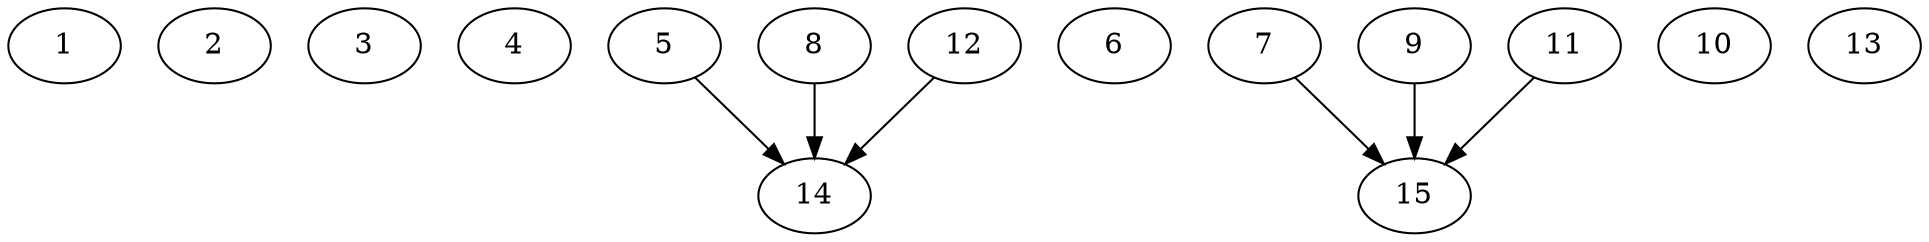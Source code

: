 // DAG automatically generated by daggen at Thu Oct  3 13:59:26 2019
// ./daggen --dot -n 15 --ccr 0.5 --fat 0.9 --regular 0.7 --density 0.5 --mindata 5242880 --maxdata 52428800 
digraph G {
  1 [size="34875392", alpha="0.18", expect_size="17437696"] 
  2 [size="70635520", alpha="0.12", expect_size="35317760"] 
  3 [size="67850240", alpha="0.00", expect_size="33925120"] 
  4 [size="28854272", alpha="0.11", expect_size="14427136"] 
  5 [size="52711424", alpha="0.11", expect_size="26355712"] 
  5 -> 14 [size ="26355712"]
  6 [size="58470400", alpha="0.01", expect_size="29235200"] 
  7 [size="49747968", alpha="0.11", expect_size="24873984"] 
  7 -> 15 [size ="24873984"]
  8 [size="13094912", alpha="0.09", expect_size="6547456"] 
  8 -> 14 [size ="6547456"]
  9 [size="94240768", alpha="0.03", expect_size="47120384"] 
  9 -> 15 [size ="47120384"]
  10 [size="10625024", alpha="0.01", expect_size="5312512"] 
  11 [size="80863232", alpha="0.08", expect_size="40431616"] 
  11 -> 15 [size ="40431616"]
  12 [size="69435392", alpha="0.07", expect_size="34717696"] 
  12 -> 14 [size ="34717696"]
  13 [size="31246336", alpha="0.06", expect_size="15623168"] 
  14 [size="31766528", alpha="0.17", expect_size="15883264"] 
  15 [size="83820544", alpha="0.04", expect_size="41910272"] 
}
